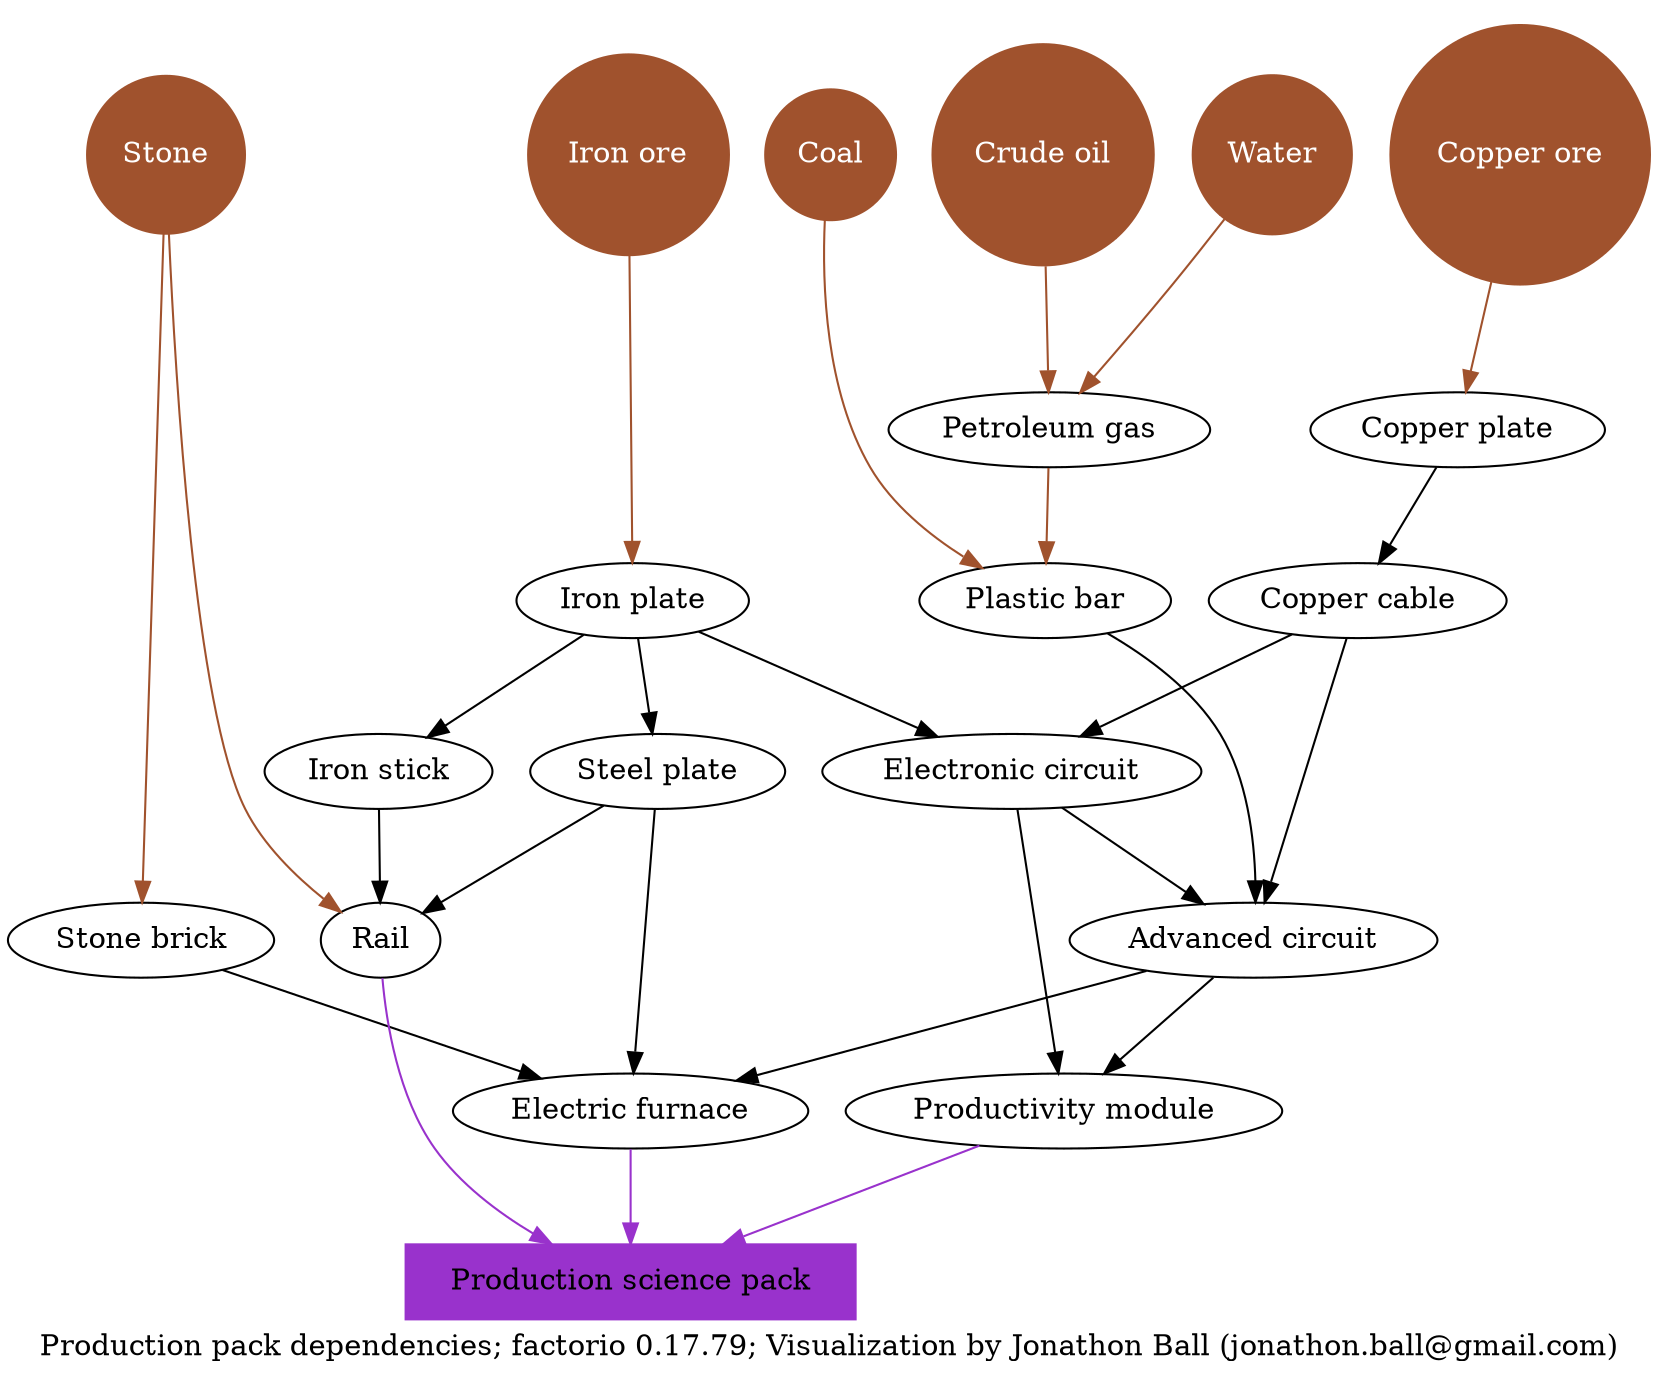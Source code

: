 digraph science_packs {

  label = "Production pack dependencies; factorio 0.17.79; Visualization by Jonathon Ball (jonathon.ball@gmail.com)";

  subgraph resources {
    node [
      style     = filled,
      fontcolor = white,
      shape     = Mcircle,
      color     = "#a0522d"
    ];

    "Coal";
    "Crude oil";
    "Iron ore";
    "Copper ore";
    "Water";
    "Stone";

    rank = min;
  }

  subgraph science_packs {
    node [
      style = filled,
      shape = box,
      width = 3
    ];

    "Production science pack" [color = "#9932CC"];

    rank = max;
  }

  "Stone" -> "Stone brick" [color = "#a0522d"];

  {
    "Crude oil";
    "Water";
  } -> {
    "Petroleum gas";
  } [color = "#a0522d"];

  "Iron ore" -> "Iron plate" [color = "#a0522d"];

  "Copper ore" -> "Copper plate" [color = "#a0522d"];

  {
    "Coal";
    "Petroleum gas";
  } -> "Plastic bar" [color = "#a0522d"];

  "Stone" -> "Rail" [color = "#a0522d"];
  {
    "Iron stick"
    "Steel plate"
  } -> "Rail";

  "Iron plate" -> "Iron stick";

  "Iron plate" -> "Steel plate";

  "Copper plate" -> "Copper cable";

  {
    "Iron plate";
    "Copper cable";
  } -> "Electronic circuit";

  {
    "Plastic bar";
    "Copper cable";
    "Electronic circuit";
  } -> "Advanced circuit";

  {
    "Advanced circuit";
    "Steel plate";
    "Stone brick";
  } -> "Electric furnace";

  {
    "Electronic circuit";
    "Advanced circuit";
  } -> "Productivity module";

  {
    "Electric furnace";
    "Productivity module";
    "Rail";
  } -> "Production science pack" [color = "#9932CC"];

  ratio = 0.8;

}
